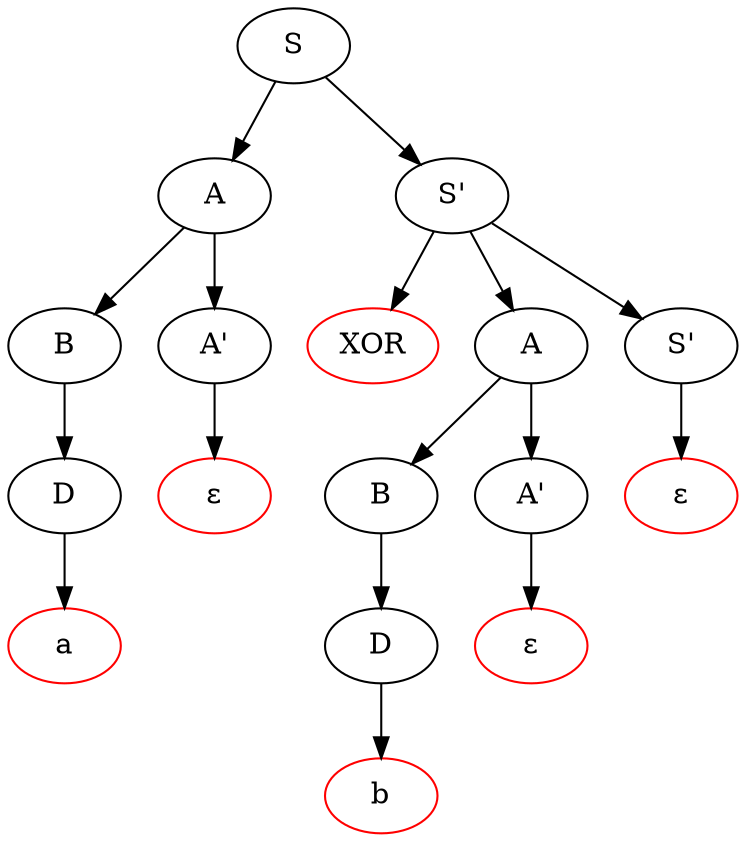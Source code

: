 digraph Tree {
0 [label="S"];
1 [label="A"];
2 [label="B"];
3 [label="D"];
4 [label="a", color=red];
3 -> {4};
2 -> {3};
5 [label="A'"];
6 [label="ε", color=red];
5 -> {6};
1 -> {2,5};
7 [label="S'"];
8 [label="XOR", color=red];
9 [label="A"];
10 [label="B"];
11 [label="D"];
12 [label="b", color=red];
11 -> {12};
10 -> {11};
13 [label="A'"];
14 [label="ε", color=red];
13 -> {14};
9 -> {10,13};
15 [label="S'"];
16 [label="ε", color=red];
15 -> {16};
7 -> {8,9,15};
0 -> {1,7};
}
